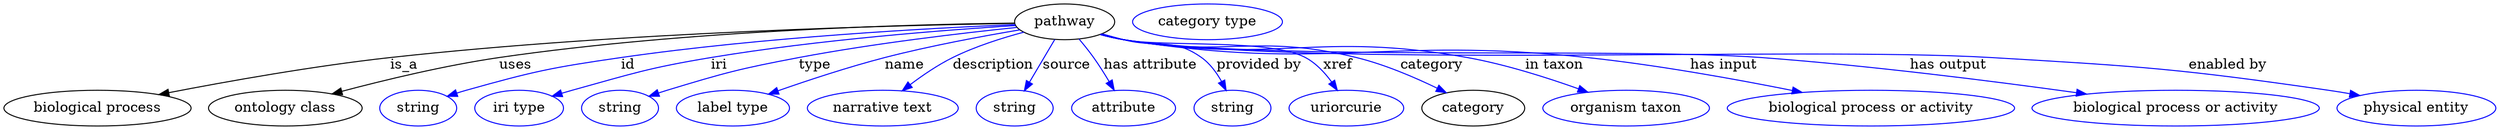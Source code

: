digraph {
	graph [bb="0,0,2491.9,123"];
	node [label="\N"];
	pathway	[height=0.5,
		label=pathway,
		pos="1060.6,105",
		width=1.3902];
	"biological process"	[height=0.5,
		pos="93.592,18",
		width=2.5998];
	pathway -> "biological process"	[label=is_a,
		lp="400.59,61.5",
		pos="e,155.03,31.643 1010.5,103.4 898.47,101.63 618.92,94.766 386.59,69 310.47,60.558 224.13,45.099 165.01,33.597"];
	"ontology class"	[height=0.5,
		pos="281.59,18",
		width=2.1304];
	pathway -> "ontology class"	[label=uses,
		lp="512.09,61.5",
		pos="e,328.33,32.311 1010.4,103.71 911.43,102.51 684.23,96.681 495.59,69 441.48,61.06 380.88,46.337 338.02,34.915"];
	id	[color=blue,
		height=0.5,
		label=string,
		pos="414.59,18",
		width=1.0652];
	pathway -> id	[color=blue,
		label=id,
		lp="624.59,61.5",
		pos="e,443.59,29.954 1010.9,102.2 928.65,98.737 759.41,89.608 617.59,69 547.89,58.871 530.38,55.131 462.59,36 459.49,35.124 456.29,34.151 \
453.09,33.129",
		style=solid];
	iri	[color=blue,
		height=0.5,
		label="iri type",
		pos="515.59,18",
		width=1.2277];
	pathway -> iri	[color=blue,
		label=iri,
		lp="714.59,61.5",
		pos="e,548.9,29.879 1011.3,101.28 942.7,97.004 814.53,87.246 706.59,69 644.84,58.561 629.94,52.747 569.59,36 566.02,35.009 562.33,33.941 \
558.63,32.84",
		style=solid];
	type	[color=blue,
		height=0.5,
		label=string,
		pos="616.59,18",
		width=1.0652];
	pathway -> type	[color=blue,
		label=type,
		lp="810.59,61.5",
		pos="e,645.52,29.979 1012.8,99.395 959.3,93.857 870.31,83.468 794.59,69 735.62,57.731 721.01,53.566 663.59,36 660.83,35.155 657.99,34.243 \
655.14,33.294",
		style=solid];
	name	[color=blue,
		height=0.5,
		label="label type",
		pos="729.59,18",
		width=1.5707];
	pathway -> name	[color=blue,
		label=name,
		lp="900.59,61.5",
		pos="e,764.9,32.116 1015.5,96.873 978.85,90.694 926.02,80.886 880.59,69 844.47,59.549 804.38,46.132 774.59,35.577",
		style=solid];
	description	[color=blue,
		height=0.5,
		label="narrative text",
		pos="879.59,18",
		width=2.0943];
	pathway -> description	[color=blue,
		label=description,
		lp="989.09,61.5",
		pos="e,898.72,35.476 1019.4,94.573 997.72,88.754 970.99,80.236 948.59,69 933.87,61.616 918.91,51.2 906.69,41.785",
		style=solid];
	source	[color=blue,
		height=0.5,
		label=string,
		pos="1011.6,18",
		width=1.0652];
	pathway -> source	[color=blue,
		label=source,
		lp="1063.6,61.5",
		pos="e,1021.1,35.469 1050.9,87.207 1043.9,75.021 1034.3,58.318 1026.3,44.491",
		style=solid];
	"has attribute"	[color=blue,
		height=0.5,
		label=attribute,
		pos="1119.6,18",
		width=1.4443];
	pathway -> "has attribute"	[color=blue,
		label="has attribute",
		lp="1145.6,61.5",
		pos="e,1109.7,35.991 1074.4,87.579 1079.1,81.818 1084.2,75.229 1088.6,69 1094.1,61.241 1099.7,52.521 1104.6,44.562",
		style=solid];
	"provided by"	[color=blue,
		height=0.5,
		label=string,
		pos="1227.6,18",
		width=1.0652];
	pathway -> "provided by"	[color=blue,
		label="provided by",
		lp="1254.1,61.5",
		pos="e,1221.2,35.836 1098,92.92 1105.1,90.886 1112.6,88.829 1119.6,87 1153.6,78.132 1168,89.498 1196.6,69 1205.1,62.899 1211.7,53.676 \
1216.7,44.806",
		style=solid];
	xref	[color=blue,
		height=0.5,
		label=uriorcurie,
		pos="1341.6,18",
		width=1.5887];
	pathway -> xref	[color=blue,
		label=xref,
		lp="1333.1,61.5",
		pos="e,1332.5,35.925 1096.8,92.435 1104.3,90.372 1112.2,88.428 1119.6,87 1159.3,79.373 1265,88.078 1300.6,69 1311.2,63.321 1320.1,53.632 \
1326.9,44.286",
		style=solid];
	category	[height=0.5,
		pos="1468.6,18",
		width=1.4263];
	pathway -> category	[color=blue,
		label=category,
		lp="1427.1,61.5",
		pos="e,1441.6,33.556 1096.5,92.395 1104.1,90.309 1112,88.366 1119.6,87 1221.4,68.588 1251.2,93.648 1351.6,69 1379.7,62.09 1409.8,49.123 \
1432.4,38.126",
		style=solid];
	"in taxon"	[color=blue,
		height=0.5,
		label="organism taxon",
		pos="1621.6,18",
		width=2.3109];
	pathway -> "in taxon"	[color=blue,
		label="in taxon",
		lp="1549.6,61.5",
		pos="e,1583.4,34.008 1096.2,92.336 1103.8,90.226 1111.9,88.29 1119.6,87 1270.1,61.703 1312.4,96.112 1462.6,69 1500.8,62.113 1542.5,48.737 \
1573.7,37.552",
		style=solid];
	"has input"	[color=blue,
		height=0.5,
		label="biological process or activity",
		pos="1866.6,18",
		width=3.9899];
	pathway -> "has input"	[color=blue,
		label="has input",
		lp="1719.1,61.5",
		pos="e,1797.8,33.803 1096.2,92.256 1103.8,90.151 1111.9,88.237 1119.6,87 1322.9,54.253 1377.8,90.904 1582.6,69 1652.4,61.528 1731.1,47.224 \
1787.8,35.824",
		style=solid];
	"has output"	[color=blue,
		height=0.5,
		label="biological process or activity",
		pos="2171.6,18",
		width=3.9899];
	pathway -> "has output"	[color=blue,
		label="has output",
		lp="1944.1,61.5",
		pos="e,2082.4,32.149 1096.1,92.193 1103.8,90.093 1111.9,88.197 1119.6,87 1259.5,65.223 1615.4,79.481 1756.6,69 1864.9,60.962 1988.4,45.233 \
2072.3,33.553",
		style=solid];
	"enabled by"	[color=blue,
		height=0.5,
		label="physical entity",
		pos="2412.6,18",
		width=2.2026];
	pathway -> "enabled by"	[color=blue,
		label="enabled by",
		lp="2224.1,61.5",
		pos="e,2355.9,30.756 1096.1,92.149 1103.8,90.052 1111.9,88.168 1119.6,87 1310.1,58.079 1794.2,80.371 1986.6,69 2137.3,60.094 2175.2,57.671 \
2324.6,36 2331.4,35.009 2338.5,33.852 2345.6,32.615",
		style=solid];
	"named thing_category"	[color=blue,
		height=0.5,
		label="category type",
		pos="1203.6,105",
		width=2.0762];
}
